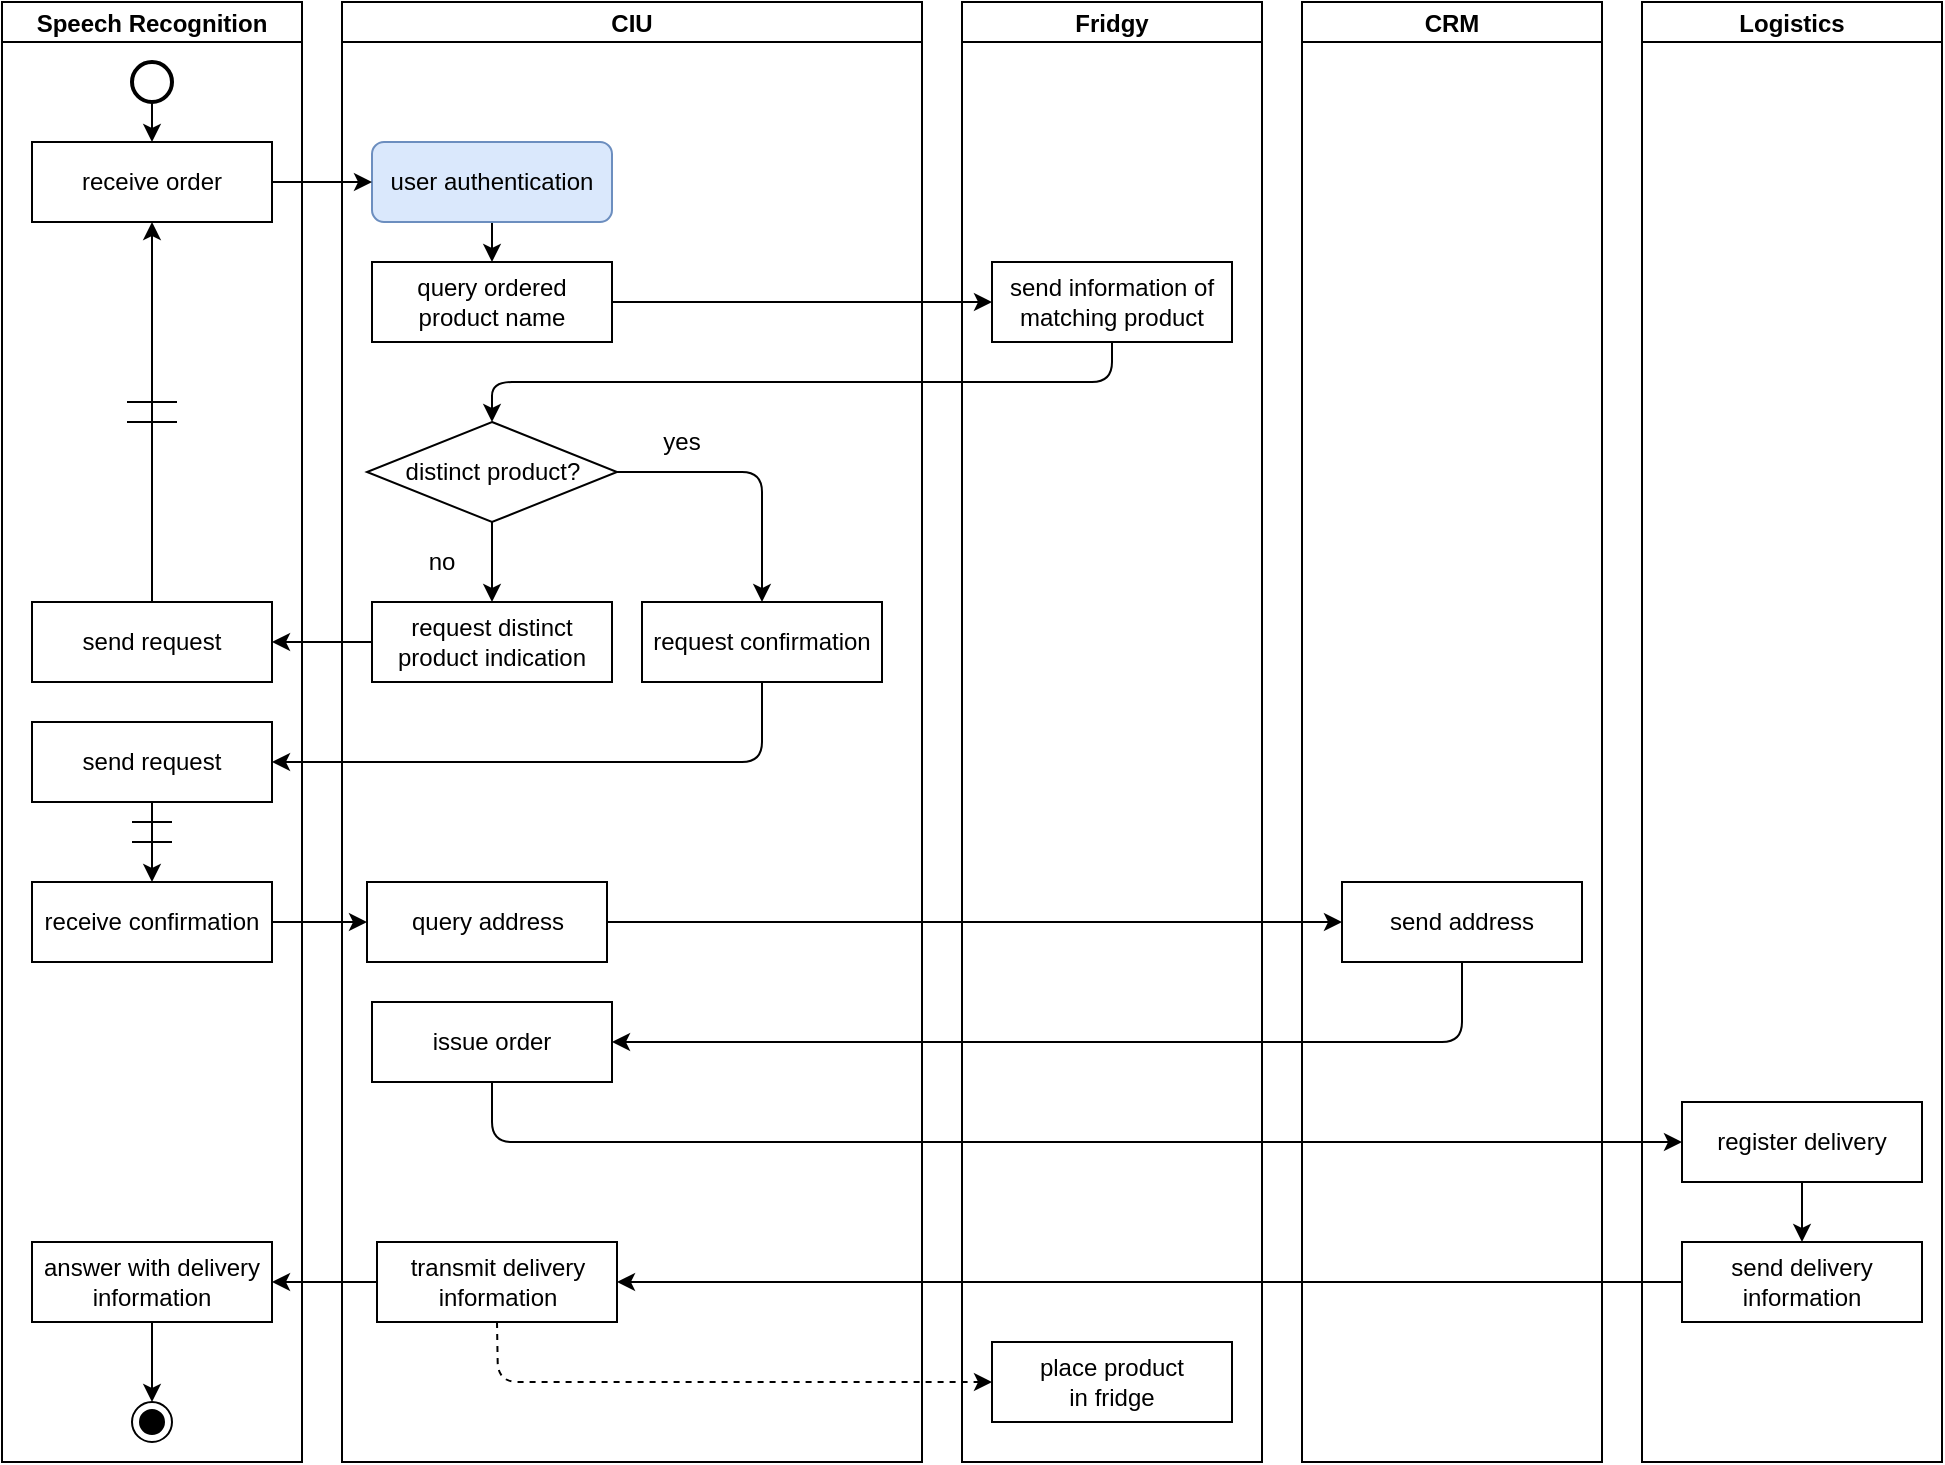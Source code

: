 <mxfile version="13.0.4" type="device"><diagram id="Xspjwx1yreGwUDKSU4An" name="Page-1"><mxGraphModel dx="1216" dy="1088" grid="1" gridSize="10" guides="1" tooltips="1" connect="1" arrows="1" fold="1" page="1" pageScale="1" pageWidth="850" pageHeight="1100" math="0" shadow="0"><root><mxCell id="0"/><mxCell id="1" parent="0"/><mxCell id="yxCTjfpPhSlda4aU8_dO-243" value="Speech Recognition" style="swimlane;startSize=20;" parent="1" vertex="1"><mxGeometry x="1150" y="580" width="150" height="730" as="geometry"/></mxCell><mxCell id="yxCTjfpPhSlda4aU8_dO-244" value="receive order" style="rounded=0;whiteSpace=wrap;html=1;" parent="yxCTjfpPhSlda4aU8_dO-243" vertex="1"><mxGeometry x="15" y="70" width="120" height="40" as="geometry"/></mxCell><mxCell id="yxCTjfpPhSlda4aU8_dO-245" value="answer with delivery information" style="rounded=0;whiteSpace=wrap;html=1;" parent="yxCTjfpPhSlda4aU8_dO-243" vertex="1"><mxGeometry x="15" y="620" width="120" height="40" as="geometry"/></mxCell><mxCell id="yxCTjfpPhSlda4aU8_dO-246" value="" style="strokeWidth=2;html=1;shape=mxgraph.flowchart.start_2;whiteSpace=wrap;" parent="yxCTjfpPhSlda4aU8_dO-243" vertex="1"><mxGeometry x="65" y="30" width="20" height="20" as="geometry"/></mxCell><mxCell id="yxCTjfpPhSlda4aU8_dO-247" value="" style="ellipse;html=1;shape=endState;fillColor=#000000;strokeColor=#000000;" parent="yxCTjfpPhSlda4aU8_dO-243" vertex="1"><mxGeometry x="65" y="700" width="20" height="20" as="geometry"/></mxCell><mxCell id="yxCTjfpPhSlda4aU8_dO-248" value="" style="endArrow=classic;html=1;exitX=0.5;exitY=1;exitDx=0;exitDy=0;exitPerimeter=0;entryX=0.5;entryY=0;entryDx=0;entryDy=0;" parent="yxCTjfpPhSlda4aU8_dO-243" source="yxCTjfpPhSlda4aU8_dO-246" target="yxCTjfpPhSlda4aU8_dO-244" edge="1"><mxGeometry width="50" height="50" relative="1" as="geometry"><mxPoint x="280" y="190" as="sourcePoint"/><mxPoint x="330" y="140" as="targetPoint"/></mxGeometry></mxCell><mxCell id="yxCTjfpPhSlda4aU8_dO-249" value="" style="endArrow=classic;html=1;entryX=0.5;entryY=0;entryDx=0;entryDy=0;exitX=0.5;exitY=1;exitDx=0;exitDy=0;" parent="yxCTjfpPhSlda4aU8_dO-243" source="yxCTjfpPhSlda4aU8_dO-245" target="yxCTjfpPhSlda4aU8_dO-247" edge="1"><mxGeometry width="50" height="50" relative="1" as="geometry"><mxPoint x="195" y="485" as="sourcePoint"/><mxPoint x="145" y="485" as="targetPoint"/></mxGeometry></mxCell><mxCell id="yxCTjfpPhSlda4aU8_dO-250" value="send request" style="rounded=0;whiteSpace=wrap;html=1;" parent="yxCTjfpPhSlda4aU8_dO-243" vertex="1"><mxGeometry x="15" y="300" width="120" height="40" as="geometry"/></mxCell><mxCell id="yxCTjfpPhSlda4aU8_dO-251" value="send request" style="rounded=0;whiteSpace=wrap;html=1;" parent="yxCTjfpPhSlda4aU8_dO-243" vertex="1"><mxGeometry x="15" y="360" width="120" height="40" as="geometry"/></mxCell><mxCell id="yxCTjfpPhSlda4aU8_dO-252" value="" style="endArrow=classic;html=1;entryX=0.5;entryY=1;entryDx=0;entryDy=0;exitX=0.5;exitY=0;exitDx=0;exitDy=0;dashed=0" parent="yxCTjfpPhSlda4aU8_dO-243" source="yxCTjfpPhSlda4aU8_dO-250" target="yxCTjfpPhSlda4aU8_dO-244" edge="1"><mxGeometry width="50" height="50" relative="1" as="geometry"><mxPoint x="145" y="100" as="sourcePoint"/><mxPoint x="195" y="100" as="targetPoint"/></mxGeometry></mxCell><mxCell id="yxCTjfpPhSlda4aU8_dO-253" value="receive confirmation" style="rounded=0;whiteSpace=wrap;html=1;" parent="yxCTjfpPhSlda4aU8_dO-243" vertex="1"><mxGeometry x="15" y="440" width="120" height="40" as="geometry"/></mxCell><mxCell id="yxCTjfpPhSlda4aU8_dO-254" value="" style="endArrow=classic;html=1;exitX=0.5;exitY=1;exitDx=0;exitDy=0;dashed=0" parent="yxCTjfpPhSlda4aU8_dO-243" source="yxCTjfpPhSlda4aU8_dO-251" target="yxCTjfpPhSlda4aU8_dO-253" edge="1"><mxGeometry width="50" height="50" relative="1" as="geometry"><mxPoint x="85" y="360" as="sourcePoint"/><mxPoint x="85" y="270" as="targetPoint"/></mxGeometry></mxCell><mxCell id="fCqo9VKdj68FqNNsixuX-18" value="" style="endArrow=none;html=1;" edge="1" parent="yxCTjfpPhSlda4aU8_dO-243"><mxGeometry width="50" height="50" relative="1" as="geometry"><mxPoint x="62.5" y="200" as="sourcePoint"/><mxPoint x="87.5" y="200" as="targetPoint"/></mxGeometry></mxCell><mxCell id="fCqo9VKdj68FqNNsixuX-19" value="" style="endArrow=none;html=1;" edge="1" parent="yxCTjfpPhSlda4aU8_dO-243"><mxGeometry width="50" height="50" relative="1" as="geometry"><mxPoint x="62.5" y="210" as="sourcePoint"/><mxPoint x="87.5" y="210" as="targetPoint"/></mxGeometry></mxCell><mxCell id="fCqo9VKdj68FqNNsixuX-20" value="" style="endArrow=none;html=1;" edge="1" parent="yxCTjfpPhSlda4aU8_dO-243"><mxGeometry width="50" height="50" relative="1" as="geometry"><mxPoint x="65" y="420" as="sourcePoint"/><mxPoint x="85" y="420" as="targetPoint"/></mxGeometry></mxCell><mxCell id="fCqo9VKdj68FqNNsixuX-21" value="" style="endArrow=none;html=1;" edge="1" parent="yxCTjfpPhSlda4aU8_dO-243"><mxGeometry width="50" height="50" relative="1" as="geometry"><mxPoint x="65" y="409.94" as="sourcePoint"/><mxPoint x="85" y="409.94" as="targetPoint"/></mxGeometry></mxCell><mxCell id="yxCTjfpPhSlda4aU8_dO-256" value="CIU" style="swimlane;startSize=20;" parent="1" vertex="1"><mxGeometry x="1320" y="580" width="290" height="730" as="geometry"/></mxCell><mxCell id="yxCTjfpPhSlda4aU8_dO-258" value="&lt;div&gt;query ordered &lt;br&gt;&lt;/div&gt;&lt;div&gt;product name&lt;/div&gt;" style="rounded=0;whiteSpace=wrap;html=1;" parent="yxCTjfpPhSlda4aU8_dO-256" vertex="1"><mxGeometry x="15" y="130" width="120" height="40" as="geometry"/></mxCell><mxCell id="yxCTjfpPhSlda4aU8_dO-259" value="" style="endArrow=classic;html=1;entryX=0.5;entryY=0;entryDx=0;entryDy=0;exitX=0.5;exitY=1;exitDx=0;exitDy=0;" parent="yxCTjfpPhSlda4aU8_dO-256" target="yxCTjfpPhSlda4aU8_dO-258" edge="1"><mxGeometry width="50" height="50" relative="1" as="geometry"><mxPoint x="75" y="110" as="sourcePoint"/><mxPoint x="25" y="90" as="targetPoint"/></mxGeometry></mxCell><mxCell id="yxCTjfpPhSlda4aU8_dO-261" value="request confirmation" style="rounded=0;whiteSpace=wrap;html=1;" parent="yxCTjfpPhSlda4aU8_dO-256" vertex="1"><mxGeometry x="150" y="300" width="120" height="40" as="geometry"/></mxCell><mxCell id="yxCTjfpPhSlda4aU8_dO-262" value="query address" style="rounded=0;whiteSpace=wrap;html=1;" parent="yxCTjfpPhSlda4aU8_dO-256" vertex="1"><mxGeometry x="12.5" y="440" width="120" height="40" as="geometry"/></mxCell><mxCell id="yxCTjfpPhSlda4aU8_dO-263" value="&lt;div&gt;issue order&lt;/div&gt;" style="rounded=0;whiteSpace=wrap;html=1;" parent="yxCTjfpPhSlda4aU8_dO-256" vertex="1"><mxGeometry x="15" y="500" width="120" height="40" as="geometry"/></mxCell><mxCell id="yxCTjfpPhSlda4aU8_dO-264" value="transmit delivery information" style="rounded=0;whiteSpace=wrap;html=1;" parent="yxCTjfpPhSlda4aU8_dO-256" vertex="1"><mxGeometry x="17.5" y="620" width="120" height="40" as="geometry"/></mxCell><mxCell id="fCqo9VKdj68FqNNsixuX-2" value="user authentication" style="rounded=1;whiteSpace=wrap;html=1;fillColor=#dae8fc;strokeColor=#6c8ebf;" vertex="1" parent="yxCTjfpPhSlda4aU8_dO-256"><mxGeometry x="15" y="70" width="120" height="40" as="geometry"/></mxCell><mxCell id="yxCTjfpPhSlda4aU8_dO-267" value="distinct product?" style="rhombus;whiteSpace=wrap;html=1;strokeColor=#000000;" parent="yxCTjfpPhSlda4aU8_dO-256" vertex="1"><mxGeometry x="12.5" y="210" width="125" height="50" as="geometry"/></mxCell><mxCell id="yxCTjfpPhSlda4aU8_dO-270" value="no" style="text;html=1;strokeColor=none;fillColor=none;align=center;verticalAlign=middle;whiteSpace=wrap;rounded=0;" parent="yxCTjfpPhSlda4aU8_dO-256" vertex="1"><mxGeometry x="30" y="270" width="40" height="20" as="geometry"/></mxCell><mxCell id="yxCTjfpPhSlda4aU8_dO-271" value="yes" style="text;html=1;strokeColor=none;fillColor=none;align=center;verticalAlign=middle;whiteSpace=wrap;rounded=0;" parent="yxCTjfpPhSlda4aU8_dO-256" vertex="1"><mxGeometry x="150" y="210" width="40" height="20" as="geometry"/></mxCell><mxCell id="fCqo9VKdj68FqNNsixuX-4" value="request distinct product indication" style="rounded=0;whiteSpace=wrap;html=1;" vertex="1" parent="yxCTjfpPhSlda4aU8_dO-256"><mxGeometry x="15" y="300" width="120" height="40" as="geometry"/></mxCell><mxCell id="yxCTjfpPhSlda4aU8_dO-284" value="" style="endArrow=classic;html=1;entryX=0.5;entryY=0;entryDx=0;entryDy=0;exitX=1;exitY=0.5;exitDx=0;exitDy=0;" parent="yxCTjfpPhSlda4aU8_dO-256" source="yxCTjfpPhSlda4aU8_dO-267" target="yxCTjfpPhSlda4aU8_dO-261" edge="1"><mxGeometry width="50" height="50" relative="1" as="geometry"><mxPoint x="25" y="380" as="sourcePoint"/><mxPoint x="-25" y="380" as="targetPoint"/><Array as="points"><mxPoint x="210" y="235"/></Array></mxGeometry></mxCell><mxCell id="yxCTjfpPhSlda4aU8_dO-265" value="Fridgy" style="swimlane;startSize=20;" parent="1" vertex="1"><mxGeometry x="1630" y="580" width="150" height="730" as="geometry"/></mxCell><mxCell id="yxCTjfpPhSlda4aU8_dO-268" value="&lt;div&gt;send information of matching product&lt;/div&gt;" style="rounded=0;whiteSpace=wrap;html=1;" parent="yxCTjfpPhSlda4aU8_dO-265" vertex="1"><mxGeometry x="15" y="130" width="120" height="40" as="geometry"/></mxCell><mxCell id="fCqo9VKdj68FqNNsixuX-14" value="place product &lt;br&gt;in fridge" style="rounded=0;whiteSpace=wrap;html=1;" vertex="1" parent="yxCTjfpPhSlda4aU8_dO-265"><mxGeometry x="15" y="670" width="120" height="40" as="geometry"/></mxCell><mxCell id="yxCTjfpPhSlda4aU8_dO-273" value="CRM" style="swimlane;startSize=20;" parent="1" vertex="1"><mxGeometry x="1800" y="580" width="150" height="730" as="geometry"/></mxCell><mxCell id="yxCTjfpPhSlda4aU8_dO-274" value="send address" style="rounded=0;whiteSpace=wrap;html=1;" parent="yxCTjfpPhSlda4aU8_dO-273" vertex="1"><mxGeometry x="20" y="440" width="120" height="40" as="geometry"/></mxCell><mxCell id="yxCTjfpPhSlda4aU8_dO-275" value="Logistics" style="swimlane;startSize=20;" parent="1" vertex="1"><mxGeometry x="1970" y="580" width="150" height="730" as="geometry"/></mxCell><mxCell id="yxCTjfpPhSlda4aU8_dO-276" value="register delivery" style="rounded=0;whiteSpace=wrap;html=1;" parent="yxCTjfpPhSlda4aU8_dO-275" vertex="1"><mxGeometry x="20" y="550" width="120" height="40" as="geometry"/></mxCell><mxCell id="yxCTjfpPhSlda4aU8_dO-277" value="send delivery information" style="rounded=0;whiteSpace=wrap;html=1;" parent="yxCTjfpPhSlda4aU8_dO-275" vertex="1"><mxGeometry x="20" y="620" width="120" height="40" as="geometry"/></mxCell><mxCell id="yxCTjfpPhSlda4aU8_dO-278" value="" style="edgeStyle=orthogonalEdgeStyle;rounded=0;orthogonalLoop=1;jettySize=auto;html=1;entryX=0.5;entryY=0;entryDx=0;entryDy=0;exitX=0.5;exitY=1;exitDx=0;exitDy=0;" parent="yxCTjfpPhSlda4aU8_dO-275" source="yxCTjfpPhSlda4aU8_dO-276" target="yxCTjfpPhSlda4aU8_dO-277" edge="1"><mxGeometry relative="1" as="geometry"><mxPoint x="80" y="660" as="sourcePoint"/><mxPoint x="30" y="650" as="targetPoint"/></mxGeometry></mxCell><mxCell id="yxCTjfpPhSlda4aU8_dO-279" value="" style="endArrow=classic;html=1;entryX=0;entryY=0.5;entryDx=0;entryDy=0;exitX=1;exitY=0.5;exitDx=0;exitDy=0;" parent="1" source="yxCTjfpPhSlda4aU8_dO-244" edge="1"><mxGeometry width="50" height="50" relative="1" as="geometry"><mxPoint x="1235" y="640" as="sourcePoint"/><mxPoint x="1335" y="670" as="targetPoint"/></mxGeometry></mxCell><mxCell id="yxCTjfpPhSlda4aU8_dO-282" value="" style="endArrow=classic;html=1;exitX=0;exitY=0.5;exitDx=0;exitDy=0;entryX=1;entryY=0.5;entryDx=0;entryDy=0;" parent="1" source="fCqo9VKdj68FqNNsixuX-4" target="yxCTjfpPhSlda4aU8_dO-250" edge="1"><mxGeometry width="50" height="50" relative="1" as="geometry"><mxPoint x="1335" y="950" as="sourcePoint"/><mxPoint x="1465" y="960" as="targetPoint"/></mxGeometry></mxCell><mxCell id="yxCTjfpPhSlda4aU8_dO-286" value="" style="endArrow=classic;html=1;exitX=0.5;exitY=1;exitDx=0;exitDy=0;entryX=1;entryY=0.5;entryDx=0;entryDy=0;" parent="1" source="yxCTjfpPhSlda4aU8_dO-274" target="yxCTjfpPhSlda4aU8_dO-263" edge="1"><mxGeometry width="50" height="50" relative="1" as="geometry"><mxPoint x="1730" y="920" as="sourcePoint"/><mxPoint x="1575" y="1150" as="targetPoint"/><Array as="points"><mxPoint x="1880" y="1100"/></Array></mxGeometry></mxCell><mxCell id="yxCTjfpPhSlda4aU8_dO-287" value="" style="endArrow=classic;html=1;exitX=1;exitY=0.5;exitDx=0;exitDy=0;" parent="1" source="yxCTjfpPhSlda4aU8_dO-262" target="yxCTjfpPhSlda4aU8_dO-274" edge="1"><mxGeometry width="50" height="50" relative="1" as="geometry"><mxPoint x="1300" y="1100" as="sourcePoint"/><mxPoint x="1350" y="1100" as="targetPoint"/></mxGeometry></mxCell><mxCell id="yxCTjfpPhSlda4aU8_dO-288" value="" style="endArrow=classic;html=1;exitX=0;exitY=0.5;exitDx=0;exitDy=0;entryX=1;entryY=0.5;entryDx=0;entryDy=0;" parent="1" source="yxCTjfpPhSlda4aU8_dO-277" target="yxCTjfpPhSlda4aU8_dO-264" edge="1"><mxGeometry width="50" height="50" relative="1" as="geometry"><mxPoint x="1470" y="1100" as="sourcePoint"/><mxPoint x="1820" y="1100" as="targetPoint"/></mxGeometry></mxCell><mxCell id="yxCTjfpPhSlda4aU8_dO-289" value="" style="endArrow=classic;html=1;entryX=1;entryY=0.5;entryDx=0;entryDy=0;exitX=0;exitY=0.5;exitDx=0;exitDy=0;" parent="1" source="yxCTjfpPhSlda4aU8_dO-264" target="yxCTjfpPhSlda4aU8_dO-245" edge="1"><mxGeometry width="50" height="50" relative="1" as="geometry"><mxPoint x="1345" y="1025" as="sourcePoint"/><mxPoint x="1295" y="1025" as="targetPoint"/></mxGeometry></mxCell><mxCell id="yxCTjfpPhSlda4aU8_dO-290" value="" style="endArrow=classic;html=1;entryX=0;entryY=0.5;entryDx=0;entryDy=0;exitX=0.5;exitY=1;exitDx=0;exitDy=0;" parent="1" source="yxCTjfpPhSlda4aU8_dO-263" target="yxCTjfpPhSlda4aU8_dO-276" edge="1"><mxGeometry width="50" height="50" relative="1" as="geometry"><mxPoint x="1410" y="860" as="sourcePoint"/><mxPoint x="1400" y="1180" as="targetPoint"/><Array as="points"><mxPoint x="1395" y="1150"/></Array></mxGeometry></mxCell><mxCell id="fCqo9VKdj68FqNNsixuX-3" value="" style="endArrow=classic;html=1;entryX=0;entryY=0.5;entryDx=0;entryDy=0;" edge="1" parent="1" source="yxCTjfpPhSlda4aU8_dO-258" target="yxCTjfpPhSlda4aU8_dO-268"><mxGeometry width="50" height="50" relative="1" as="geometry"><mxPoint x="1580" y="790" as="sourcePoint"/><mxPoint x="1530" y="790" as="targetPoint"/></mxGeometry></mxCell><mxCell id="fCqo9VKdj68FqNNsixuX-9" value="" style="endArrow=classic;html=1;entryX=0.5;entryY=0;entryDx=0;entryDy=0;" edge="1" parent="1" target="fCqo9VKdj68FqNNsixuX-4"><mxGeometry width="50" height="50" relative="1" as="geometry"><mxPoint x="1395" y="840" as="sourcePoint"/><mxPoint x="1405" y="720" as="targetPoint"/></mxGeometry></mxCell><mxCell id="fCqo9VKdj68FqNNsixuX-10" value="" style="endArrow=classic;html=1;exitX=0.5;exitY=1;exitDx=0;exitDy=0;entryX=0.5;entryY=0;entryDx=0;entryDy=0;" edge="1" parent="1" source="yxCTjfpPhSlda4aU8_dO-268" target="yxCTjfpPhSlda4aU8_dO-267"><mxGeometry width="50" height="50" relative="1" as="geometry"><mxPoint x="1885" y="1105" as="sourcePoint"/><mxPoint x="1465" y="1145" as="targetPoint"/><Array as="points"><mxPoint x="1705" y="770"/><mxPoint x="1395" y="770"/></Array></mxGeometry></mxCell><mxCell id="fCqo9VKdj68FqNNsixuX-11" value="" style="endArrow=classic;html=1;exitX=0.5;exitY=1;exitDx=0;exitDy=0;entryX=1;entryY=0.5;entryDx=0;entryDy=0;" edge="1" parent="1" source="yxCTjfpPhSlda4aU8_dO-261" target="yxCTjfpPhSlda4aU8_dO-251"><mxGeometry width="50" height="50" relative="1" as="geometry"><mxPoint x="1345" y="910" as="sourcePoint"/><mxPoint x="1295" y="910" as="targetPoint"/><Array as="points"><mxPoint x="1530" y="960"/></Array></mxGeometry></mxCell><mxCell id="fCqo9VKdj68FqNNsixuX-13" value="" style="endArrow=classic;html=1;exitX=1;exitY=0.5;exitDx=0;exitDy=0;entryX=0;entryY=0.5;entryDx=0;entryDy=0;" edge="1" parent="1" source="yxCTjfpPhSlda4aU8_dO-253" target="yxCTjfpPhSlda4aU8_dO-262"><mxGeometry width="50" height="50" relative="1" as="geometry"><mxPoint x="1345" y="910" as="sourcePoint"/><mxPoint x="1332.5" y="1040" as="targetPoint"/></mxGeometry></mxCell><mxCell id="fCqo9VKdj68FqNNsixuX-16" value="" style="endArrow=classic;html=1;exitX=0.5;exitY=1;exitDx=0;exitDy=0;entryX=0;entryY=0.5;entryDx=0;entryDy=0;dashed=1" edge="1" parent="1" source="yxCTjfpPhSlda4aU8_dO-264" target="fCqo9VKdj68FqNNsixuX-14"><mxGeometry width="50" height="50" relative="1" as="geometry"><mxPoint x="1452.5" y="960" as="sourcePoint"/><mxPoint x="1352.5" y="980" as="targetPoint"/><Array as="points"><mxPoint x="1398" y="1270"/></Array></mxGeometry></mxCell></root></mxGraphModel></diagram></mxfile>